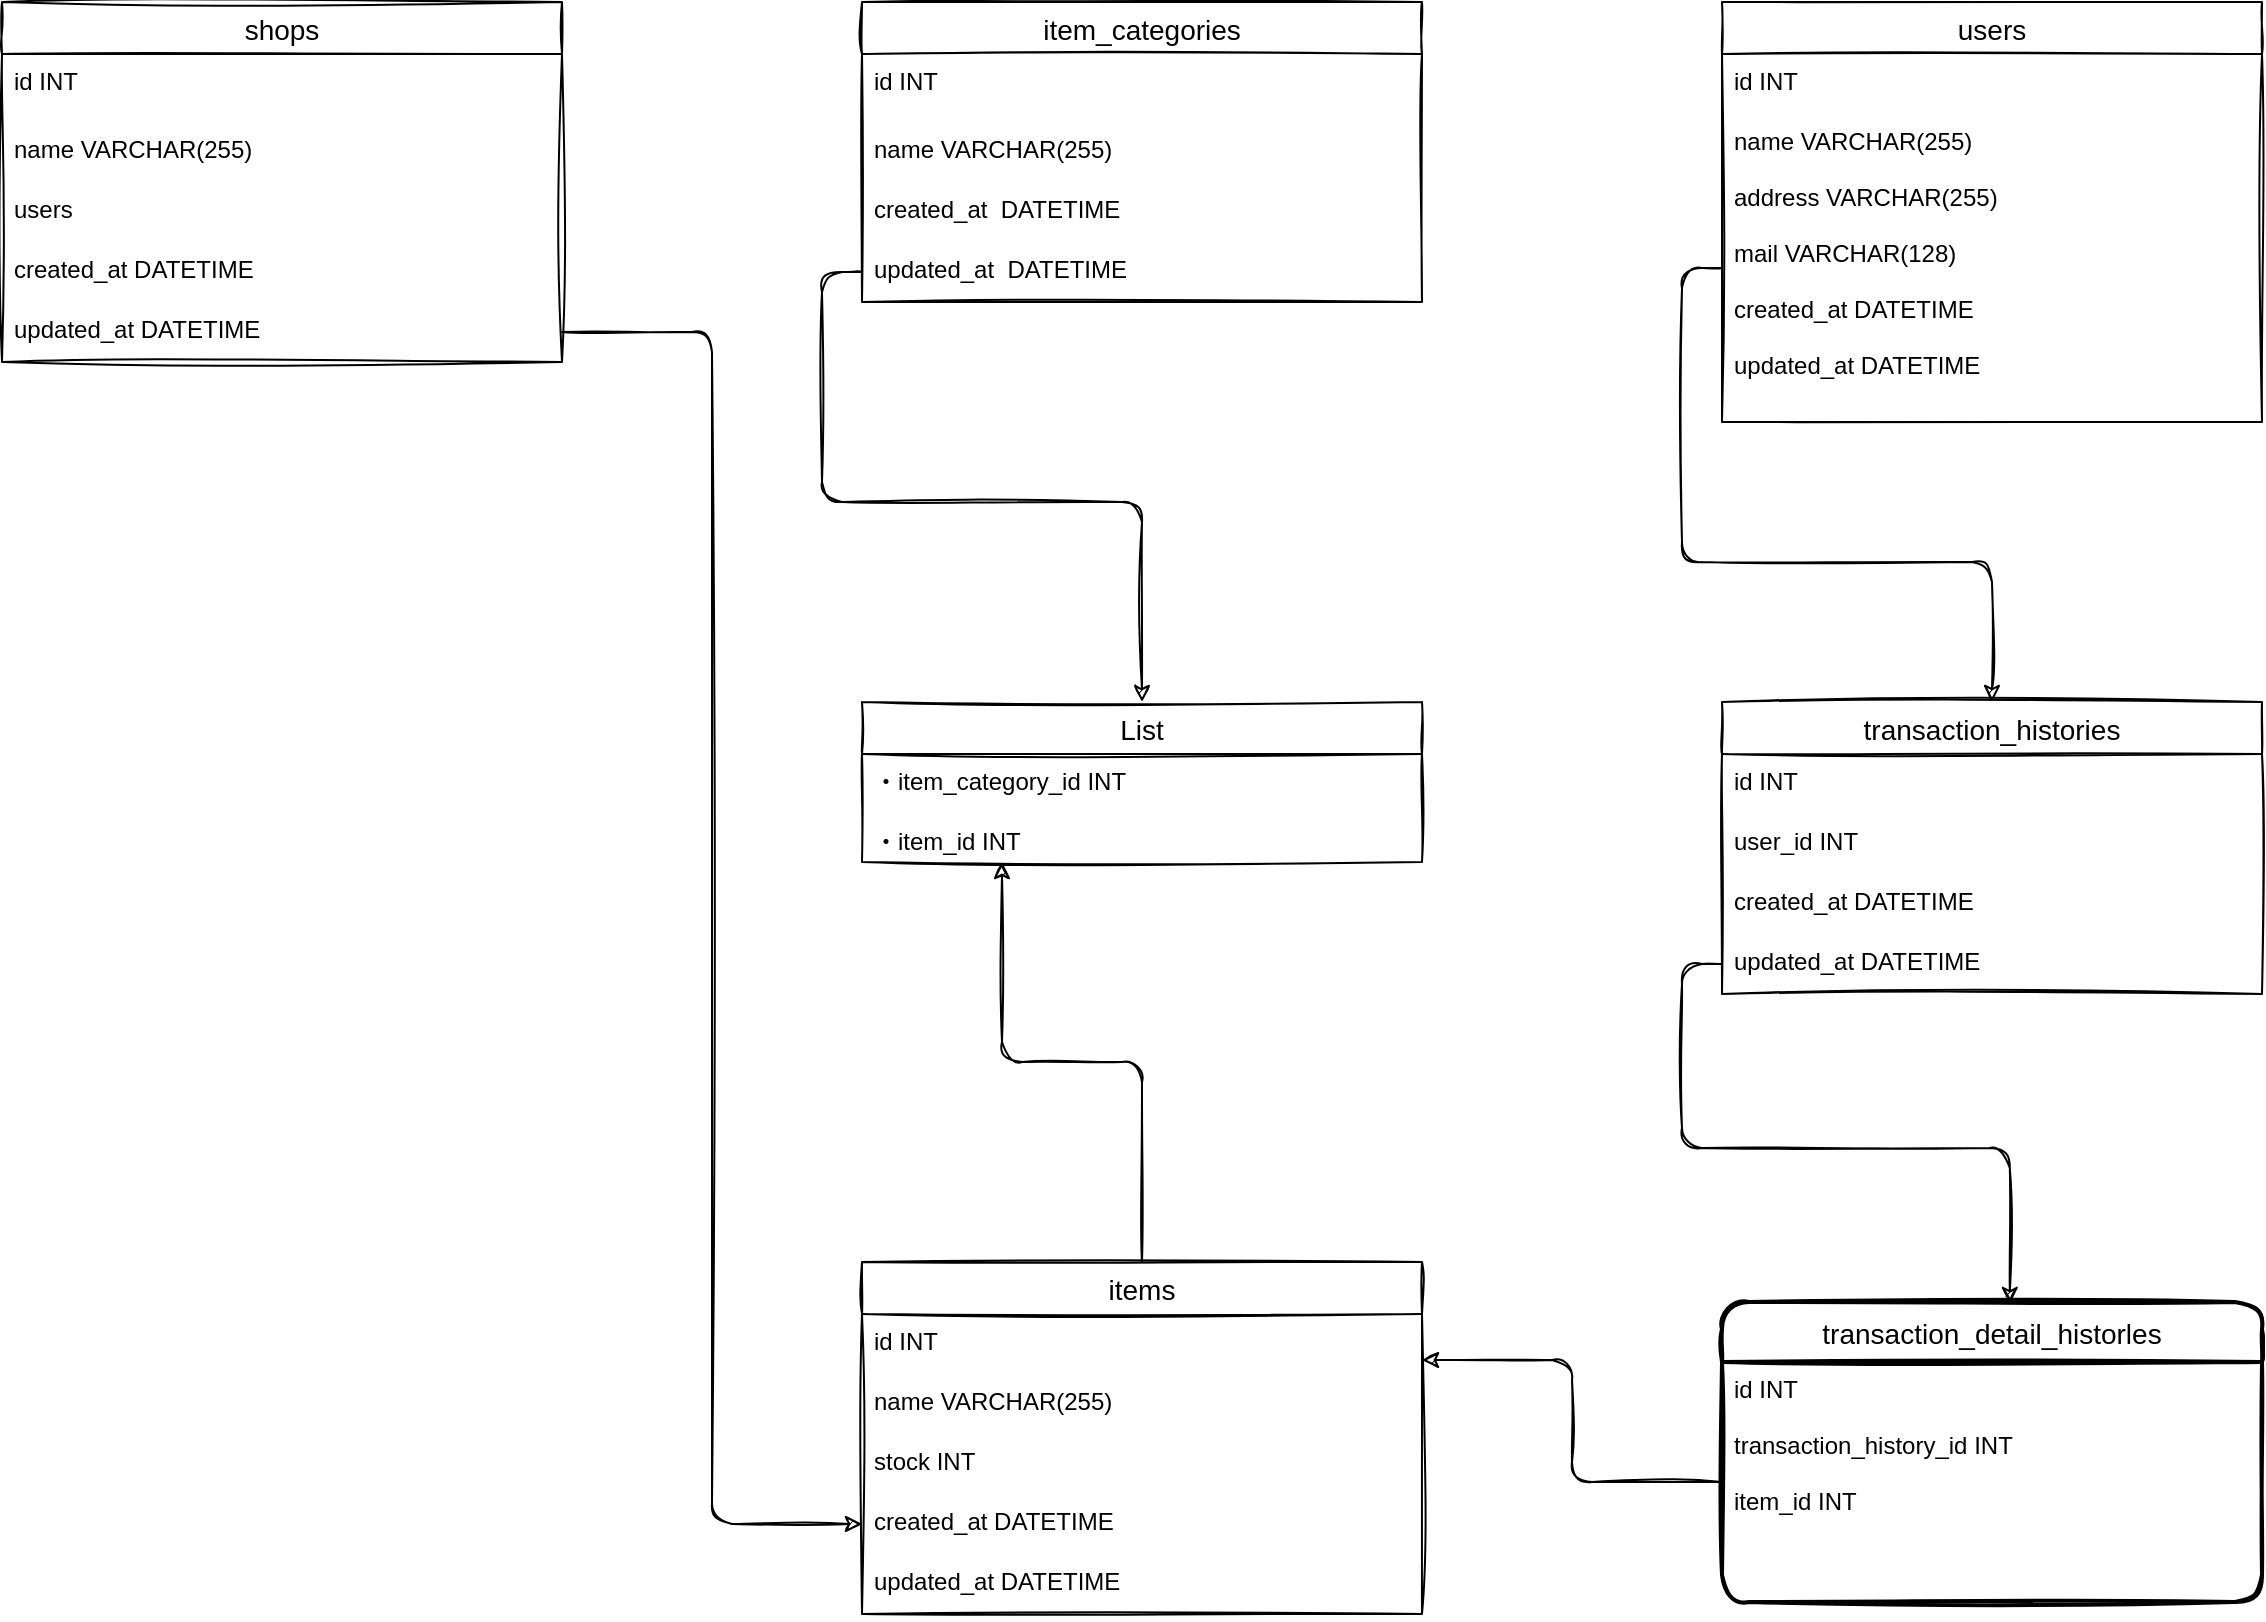 <mxfile>
    <diagram id="ZDOloKRLLwCbx8xKL6rG" name="ページ1">
        <mxGraphModel dx="1645" dy="712" grid="1" gridSize="10" guides="1" tooltips="1" connect="1" arrows="1" fold="1" page="1" pageScale="1" pageWidth="827" pageHeight="1169" math="0" shadow="0">
            <root>
                <mxCell id="0"/>
                <mxCell id="1" parent="0"/>
                <mxCell id="14" value="users" style="swimlane;fontStyle=0;childLayout=stackLayout;horizontal=1;startSize=26;horizontalStack=0;resizeParent=1;resizeParentMax=0;resizeLast=0;collapsible=1;marginBottom=0;align=center;fontSize=14;sketch=1;" parent="1" vertex="1">
                    <mxGeometry x="510" y="210" width="270" height="210" as="geometry"/>
                </mxCell>
                <mxCell id="15" value="id INT&#10;" style="text;strokeColor=none;fillColor=none;spacingLeft=4;spacingRight=4;overflow=hidden;rotatable=0;points=[[0,0.5],[1,0.5]];portConstraint=eastwest;fontSize=12;sketch=1;" parent="14" vertex="1">
                    <mxGeometry y="26" width="270" height="30" as="geometry"/>
                </mxCell>
                <mxCell id="16" value="name VARCHAR(255)&#10;&#10;address VARCHAR(255)&#10;&#10;mail VARCHAR(128)&#10;&#10;created_at DATETIME&#10;&#10;updated_at DATETIME&#10;&#10;&#10;" style="text;strokeColor=none;fillColor=none;spacingLeft=4;spacingRight=4;overflow=hidden;rotatable=0;points=[[0,0.5],[1,0.5]];portConstraint=eastwest;fontSize=12;sketch=1;" parent="14" vertex="1">
                    <mxGeometry y="56" width="270" height="154" as="geometry"/>
                </mxCell>
                <mxCell id="19" value="transaction_histories" style="swimlane;fontStyle=0;childLayout=stackLayout;horizontal=1;startSize=26;horizontalStack=0;resizeParent=1;resizeParentMax=0;resizeLast=0;collapsible=1;marginBottom=0;align=center;fontSize=14;sketch=1;" parent="1" vertex="1">
                    <mxGeometry x="510" y="560" width="270" height="146" as="geometry"/>
                </mxCell>
                <mxCell id="20" value="id INT" style="text;strokeColor=none;fillColor=none;spacingLeft=4;spacingRight=4;overflow=hidden;rotatable=0;points=[[0,0.5],[1,0.5]];portConstraint=eastwest;fontSize=12;sketch=1;" parent="19" vertex="1">
                    <mxGeometry y="26" width="270" height="30" as="geometry"/>
                </mxCell>
                <mxCell id="44" value="user_id INT" style="text;strokeColor=none;fillColor=none;spacingLeft=4;spacingRight=4;overflow=hidden;rotatable=0;points=[[0,0.5],[1,0.5]];portConstraint=eastwest;fontSize=12;sketch=1;" parent="19" vertex="1">
                    <mxGeometry y="56" width="270" height="30" as="geometry"/>
                </mxCell>
                <mxCell id="45" value="created_at DATETIME" style="text;strokeColor=none;fillColor=none;spacingLeft=4;spacingRight=4;overflow=hidden;rotatable=0;points=[[0,0.5],[1,0.5]];portConstraint=eastwest;fontSize=12;sketch=1;" parent="19" vertex="1">
                    <mxGeometry y="86" width="270" height="30" as="geometry"/>
                </mxCell>
                <mxCell id="46" value="updated_at DATETIME" style="text;strokeColor=none;fillColor=none;spacingLeft=4;spacingRight=4;overflow=hidden;rotatable=0;points=[[0,0.5],[1,0.5]];portConstraint=eastwest;fontSize=12;sketch=1;" parent="19" vertex="1">
                    <mxGeometry y="116" width="270" height="30" as="geometry"/>
                </mxCell>
                <mxCell id="23" value="item_categories" style="swimlane;fontStyle=0;childLayout=stackLayout;horizontal=1;startSize=26;horizontalStack=0;resizeParent=1;resizeParentMax=0;resizeLast=0;collapsible=1;marginBottom=0;align=center;fontSize=14;sketch=1;" parent="1" vertex="1">
                    <mxGeometry x="80" y="210" width="280" height="150" as="geometry"/>
                </mxCell>
                <mxCell id="24" value="id INT" style="text;strokeColor=none;fillColor=none;spacingLeft=4;spacingRight=4;overflow=hidden;rotatable=0;points=[[0,0.5],[1,0.5]];portConstraint=eastwest;fontSize=12;sketch=1;" parent="23" vertex="1">
                    <mxGeometry y="26" width="280" height="34" as="geometry"/>
                </mxCell>
                <mxCell id="25" value="name VARCHAR(255)" style="text;strokeColor=none;fillColor=none;spacingLeft=4;spacingRight=4;overflow=hidden;rotatable=0;points=[[0,0.5],[1,0.5]];portConstraint=eastwest;fontSize=12;sketch=1;" parent="23" vertex="1">
                    <mxGeometry y="60" width="280" height="30" as="geometry"/>
                </mxCell>
                <mxCell id="26" value="created_at  DATETIME" style="text;strokeColor=none;fillColor=none;spacingLeft=4;spacingRight=4;overflow=hidden;rotatable=0;points=[[0,0.5],[1,0.5]];portConstraint=eastwest;fontSize=12;sketch=1;" parent="23" vertex="1">
                    <mxGeometry y="90" width="280" height="30" as="geometry"/>
                </mxCell>
                <mxCell id="53" value="updated_at  DATETIME" style="text;strokeColor=none;fillColor=none;spacingLeft=4;spacingRight=4;overflow=hidden;rotatable=0;points=[[0,0.5],[1,0.5]];portConstraint=eastwest;fontSize=12;sketch=1;" parent="23" vertex="1">
                    <mxGeometry y="120" width="280" height="30" as="geometry"/>
                </mxCell>
                <mxCell id="27" value="transaction_detail_historles" style="swimlane;childLayout=stackLayout;horizontal=1;startSize=30;horizontalStack=0;rounded=1;fontSize=14;fontStyle=0;strokeWidth=2;resizeParent=0;resizeLast=1;shadow=0;dashed=0;align=center;sketch=1;" parent="1" vertex="1">
                    <mxGeometry x="510" y="860" width="270" height="150" as="geometry"/>
                </mxCell>
                <mxCell id="28" value="id INT&#10;&#10;transaction_history_id INT&#10;&#10;item_id INT" style="align=left;strokeColor=none;fillColor=none;spacingLeft=4;fontSize=12;verticalAlign=top;resizable=0;rotatable=0;part=1;sketch=1;" parent="27" vertex="1">
                    <mxGeometry y="30" width="270" height="120" as="geometry"/>
                </mxCell>
                <mxCell id="29" value="List" style="swimlane;fontStyle=0;childLayout=stackLayout;horizontal=1;startSize=26;horizontalStack=0;resizeParent=1;resizeParentMax=0;resizeLast=0;collapsible=1;marginBottom=0;align=center;fontSize=14;sketch=1;" parent="1" vertex="1">
                    <mxGeometry x="80" y="560" width="280" height="80" as="geometry"/>
                </mxCell>
                <mxCell id="30" value="・item_category_id INT" style="text;strokeColor=none;fillColor=none;spacingLeft=4;spacingRight=4;overflow=hidden;rotatable=0;points=[[0,0.5],[1,0.5]];portConstraint=eastwest;fontSize=12;sketch=1;" parent="29" vertex="1">
                    <mxGeometry y="26" width="280" height="30" as="geometry"/>
                </mxCell>
                <mxCell id="32" value="・item_id INT" style="text;strokeColor=none;fillColor=none;spacingLeft=4;spacingRight=4;overflow=hidden;rotatable=0;points=[[0,0.5],[1,0.5]];portConstraint=eastwest;fontSize=12;sketch=1;" parent="29" vertex="1">
                    <mxGeometry y="56" width="280" height="24" as="geometry"/>
                </mxCell>
                <mxCell id="58" style="edgeStyle=orthogonalEdgeStyle;curved=0;rounded=1;orthogonalLoop=1;jettySize=auto;html=1;entryX=0.25;entryY=1;entryDx=0;entryDy=0;entryPerimeter=0;sketch=1;" edge="1" parent="1" source="33" target="32">
                    <mxGeometry relative="1" as="geometry"/>
                </mxCell>
                <mxCell id="33" value="items" style="swimlane;fontStyle=0;childLayout=stackLayout;horizontal=1;startSize=26;horizontalStack=0;resizeParent=1;resizeParentMax=0;resizeLast=0;collapsible=1;marginBottom=0;align=center;fontSize=14;sketch=1;" parent="1" vertex="1">
                    <mxGeometry x="80" y="840" width="280" height="176" as="geometry"/>
                </mxCell>
                <mxCell id="34" value="id INT" style="text;strokeColor=none;fillColor=none;spacingLeft=4;spacingRight=4;overflow=hidden;rotatable=0;points=[[0,0.5],[1,0.5]];portConstraint=eastwest;fontSize=12;sketch=1;" parent="33" vertex="1">
                    <mxGeometry y="26" width="280" height="30" as="geometry"/>
                </mxCell>
                <mxCell id="35" value="name VARCHAR(255)" style="text;strokeColor=none;fillColor=none;spacingLeft=4;spacingRight=4;overflow=hidden;rotatable=0;points=[[0,0.5],[1,0.5]];portConstraint=eastwest;fontSize=12;sketch=1;" parent="33" vertex="1">
                    <mxGeometry y="56" width="280" height="30" as="geometry"/>
                </mxCell>
                <mxCell id="36" value="stock INT" style="text;strokeColor=none;fillColor=none;spacingLeft=4;spacingRight=4;overflow=hidden;rotatable=0;points=[[0,0.5],[1,0.5]];portConstraint=eastwest;fontSize=12;sketch=1;" parent="33" vertex="1">
                    <mxGeometry y="86" width="280" height="30" as="geometry"/>
                </mxCell>
                <mxCell id="51" value="created_at DATETIME" style="text;strokeColor=none;fillColor=none;spacingLeft=4;spacingRight=4;overflow=hidden;rotatable=0;points=[[0,0.5],[1,0.5]];portConstraint=eastwest;fontSize=12;sketch=1;" parent="33" vertex="1">
                    <mxGeometry y="116" width="280" height="30" as="geometry"/>
                </mxCell>
                <mxCell id="52" value="updated_at DATETIME" style="text;strokeColor=none;fillColor=none;spacingLeft=4;spacingRight=4;overflow=hidden;rotatable=0;points=[[0,0.5],[1,0.5]];portConstraint=eastwest;fontSize=12;sketch=1;" parent="33" vertex="1">
                    <mxGeometry y="146" width="280" height="30" as="geometry"/>
                </mxCell>
                <mxCell id="37" value="shops" style="swimlane;fontStyle=0;childLayout=stackLayout;horizontal=1;startSize=26;horizontalStack=0;resizeParent=1;resizeParentMax=0;resizeLast=0;collapsible=1;marginBottom=0;align=center;fontSize=14;sketch=1;" parent="1" vertex="1">
                    <mxGeometry x="-350" y="210" width="280" height="180" as="geometry"/>
                </mxCell>
                <mxCell id="38" value="id INT" style="text;strokeColor=none;fillColor=none;spacingLeft=4;spacingRight=4;overflow=hidden;rotatable=0;points=[[0,0.5],[1,0.5]];portConstraint=eastwest;fontSize=12;sketch=1;" parent="37" vertex="1">
                    <mxGeometry y="26" width="280" height="34" as="geometry"/>
                </mxCell>
                <mxCell id="39" value="name VARCHAR(255)" style="text;strokeColor=none;fillColor=none;spacingLeft=4;spacingRight=4;overflow=hidden;rotatable=0;points=[[0,0.5],[1,0.5]];portConstraint=eastwest;fontSize=12;sketch=1;" parent="37" vertex="1">
                    <mxGeometry y="60" width="280" height="30" as="geometry"/>
                </mxCell>
                <mxCell id="40" value="users" style="text;strokeColor=none;fillColor=none;spacingLeft=4;spacingRight=4;overflow=hidden;rotatable=0;points=[[0,0.5],[1,0.5]];portConstraint=eastwest;fontSize=12;sketch=1;" parent="37" vertex="1">
                    <mxGeometry y="90" width="280" height="30" as="geometry"/>
                </mxCell>
                <mxCell id="54" value="created_at DATETIME" style="text;strokeColor=none;fillColor=none;spacingLeft=4;spacingRight=4;overflow=hidden;rotatable=0;points=[[0,0.5],[1,0.5]];portConstraint=eastwest;fontSize=12;sketch=1;" parent="37" vertex="1">
                    <mxGeometry y="120" width="280" height="30" as="geometry"/>
                </mxCell>
                <mxCell id="55" value="updated_at DATETIME" style="text;strokeColor=none;fillColor=none;spacingLeft=4;spacingRight=4;overflow=hidden;rotatable=0;points=[[0,0.5],[1,0.5]];portConstraint=eastwest;fontSize=12;sketch=1;" parent="37" vertex="1">
                    <mxGeometry y="150" width="280" height="30" as="geometry"/>
                </mxCell>
                <mxCell id="59" style="edgeStyle=orthogonalEdgeStyle;curved=0;rounded=1;orthogonalLoop=1;jettySize=auto;html=1;entryX=0;entryY=0.5;entryDx=0;entryDy=0;sketch=1;" edge="1" parent="1" source="55" target="51">
                    <mxGeometry relative="1" as="geometry"/>
                </mxCell>
                <mxCell id="60" style="edgeStyle=orthogonalEdgeStyle;rounded=1;sketch=1;orthogonalLoop=1;jettySize=auto;html=1;entryX=0.5;entryY=0;entryDx=0;entryDy=0;" edge="1" parent="1" source="53" target="29">
                    <mxGeometry relative="1" as="geometry"/>
                </mxCell>
                <mxCell id="61" style="edgeStyle=orthogonalEdgeStyle;rounded=1;sketch=1;orthogonalLoop=1;jettySize=auto;html=1;entryX=0.5;entryY=0;entryDx=0;entryDy=0;" edge="1" parent="1" source="16" target="19">
                    <mxGeometry relative="1" as="geometry"/>
                </mxCell>
                <mxCell id="62" style="edgeStyle=orthogonalEdgeStyle;rounded=1;sketch=1;orthogonalLoop=1;jettySize=auto;html=1;entryX=0.533;entryY=0.007;entryDx=0;entryDy=0;entryPerimeter=0;" edge="1" parent="1" source="46" target="27">
                    <mxGeometry relative="1" as="geometry"/>
                </mxCell>
                <mxCell id="63" style="edgeStyle=orthogonalEdgeStyle;rounded=1;sketch=1;orthogonalLoop=1;jettySize=auto;html=1;entryX=1;entryY=0.767;entryDx=0;entryDy=0;entryPerimeter=0;" edge="1" parent="1" source="28" target="34">
                    <mxGeometry relative="1" as="geometry">
                        <mxPoint x="410" y="900" as="targetPoint"/>
                    </mxGeometry>
                </mxCell>
            </root>
        </mxGraphModel>
    </diagram>
</mxfile>